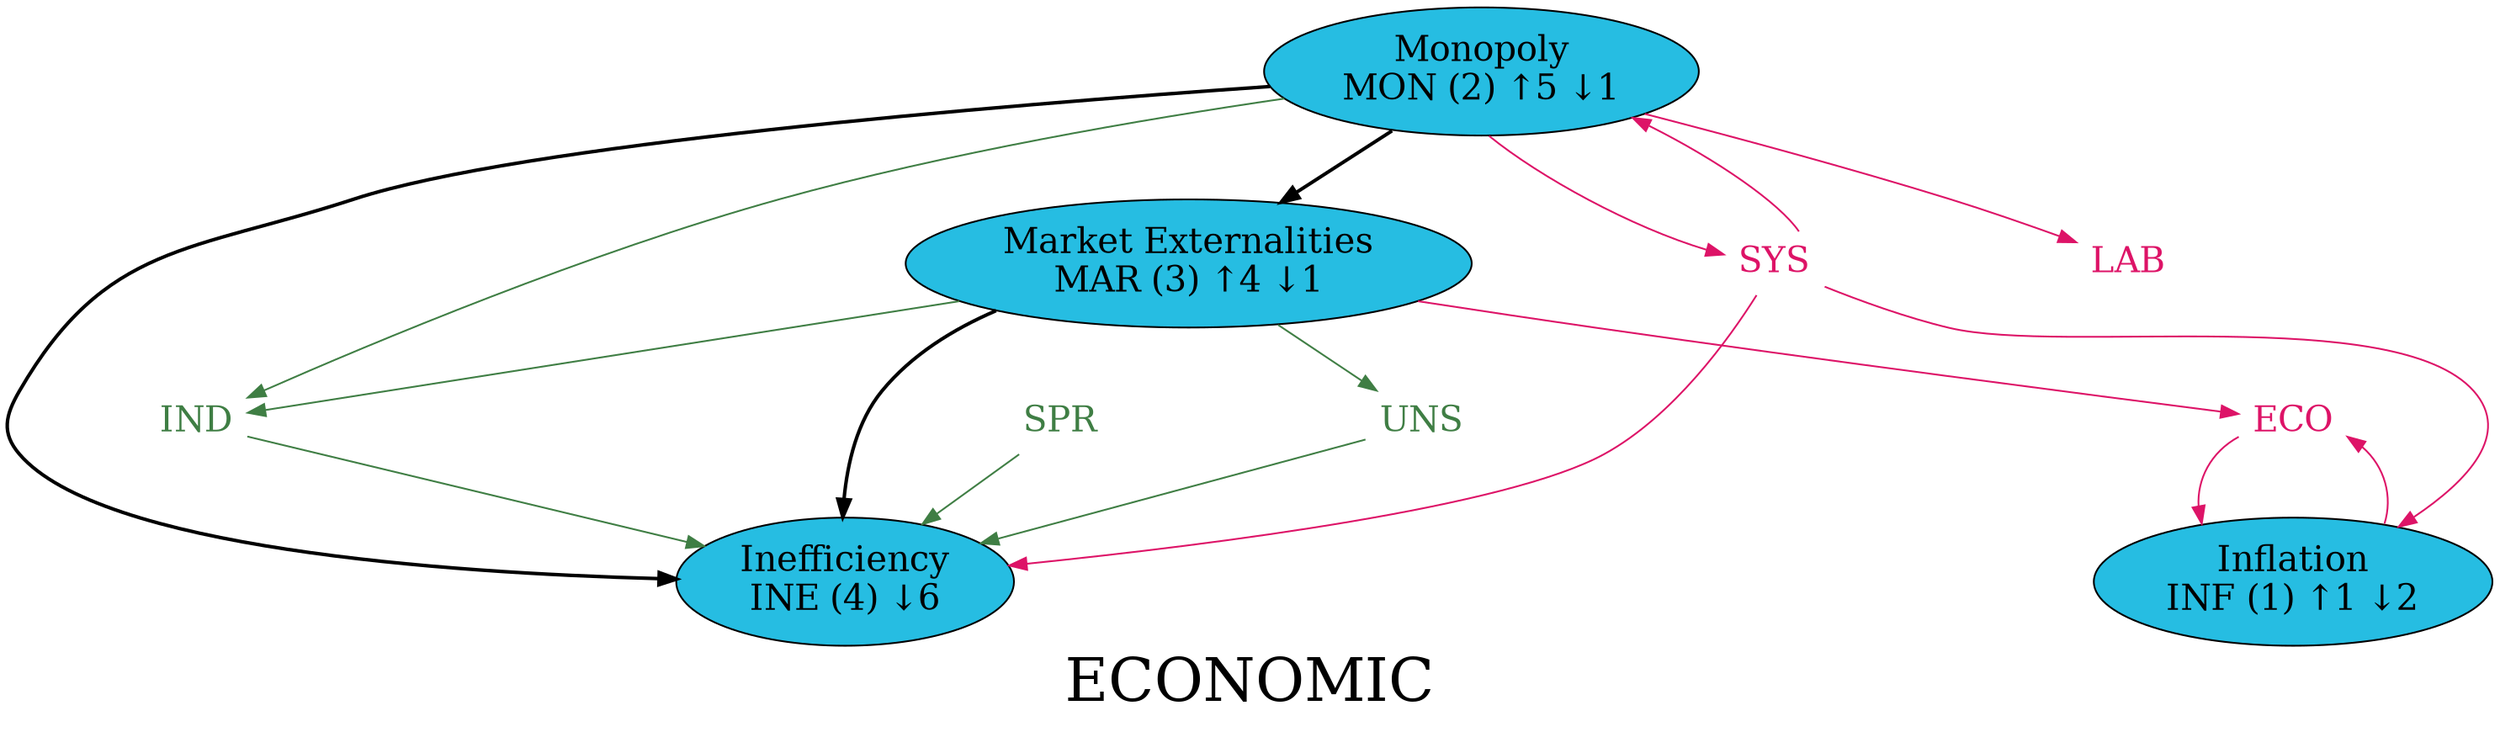 digraph {
	graph [fontsize=34 label=ECONOMIC landscape=portrait mindist=2.0 nodesep=2.0 size="20,20"]
	N0 [label="Inefficiency
INE (4) &darr;6" fillcolor="#26bde2" fontsize=20 shape=oval style=filled]
	N1 [label="Monopoly
MON (2) &uarr;5 &darr;1" fillcolor="#26bde2" fontsize=20 shape=oval style=filled]
	N2 [label="Market Externalities
MAR (3) &uarr;4 &darr;1" fillcolor="#26bde2" fontsize=20 shape=oval style=filled]
	N3 [label="Inflation
INF (1) &uarr;1 &darr;2" fillcolor="#26bde2" fontsize=20 shape=oval style=filled]
	N4 [label=IND fontcolor="#3f7e44" fontsize=20 shape=plaintext]
	N5 [label=LAB fontcolor="#dd1367" fontsize=20 shape=plaintext]
	N6 [label=ECO fontcolor="#dd1367" fontsize=20 shape=plaintext]
	N7 [label=SPR fontcolor="#3f7e44" fontsize=20 shape=plaintext]
	N8 [label=SYS fontcolor="#dd1367" fontsize=20 shape=plaintext]
	N9 [label=UNS fontcolor="#3f7e44" fontsize=20 shape=plaintext]
	N1 -> N2 [color=black style=bold]
	N1 -> N4 [color="#3f7e44" style=solid]
	N1 -> N0 [color=black style=bold]
	N1 -> N8 [color="#dd1367" style=solid]
	N1 -> N5 [color="#dd1367" style=solid]
	N2 -> N9 [color="#3f7e44" style=solid]
	N2 -> N6 [color="#dd1367" style=solid]
	N2 -> N0 [color=black style=bold]
	N2 -> N4 [color="#3f7e44" style=solid]
	N3 -> N6 [color="#dd1367" style=solid]
	N6 -> N3 [color="#dd1367"]
	N4 -> N0 [color="#3f7e44"]
	N7 -> N0 [color="#3f7e44"]
	N8 -> N0 [color="#dd1367"]
	N8 -> N1 [color="#dd1367"]
	N8 -> N3 [color="#dd1367"]
	N9 -> N0 [color="#3f7e44"]
}
